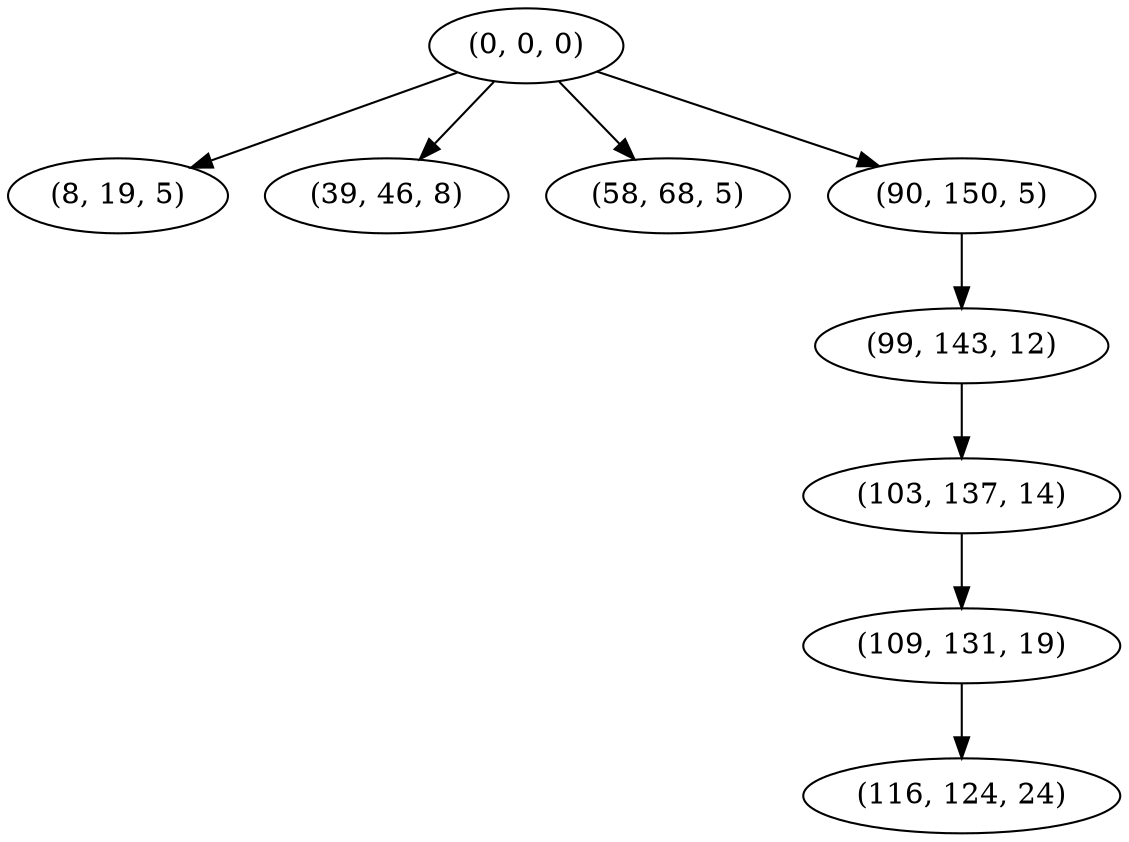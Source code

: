 digraph tree {
    "(0, 0, 0)";
    "(8, 19, 5)";
    "(39, 46, 8)";
    "(58, 68, 5)";
    "(90, 150, 5)";
    "(99, 143, 12)";
    "(103, 137, 14)";
    "(109, 131, 19)";
    "(116, 124, 24)";
    "(0, 0, 0)" -> "(8, 19, 5)";
    "(0, 0, 0)" -> "(39, 46, 8)";
    "(0, 0, 0)" -> "(58, 68, 5)";
    "(0, 0, 0)" -> "(90, 150, 5)";
    "(90, 150, 5)" -> "(99, 143, 12)";
    "(99, 143, 12)" -> "(103, 137, 14)";
    "(103, 137, 14)" -> "(109, 131, 19)";
    "(109, 131, 19)" -> "(116, 124, 24)";
}

